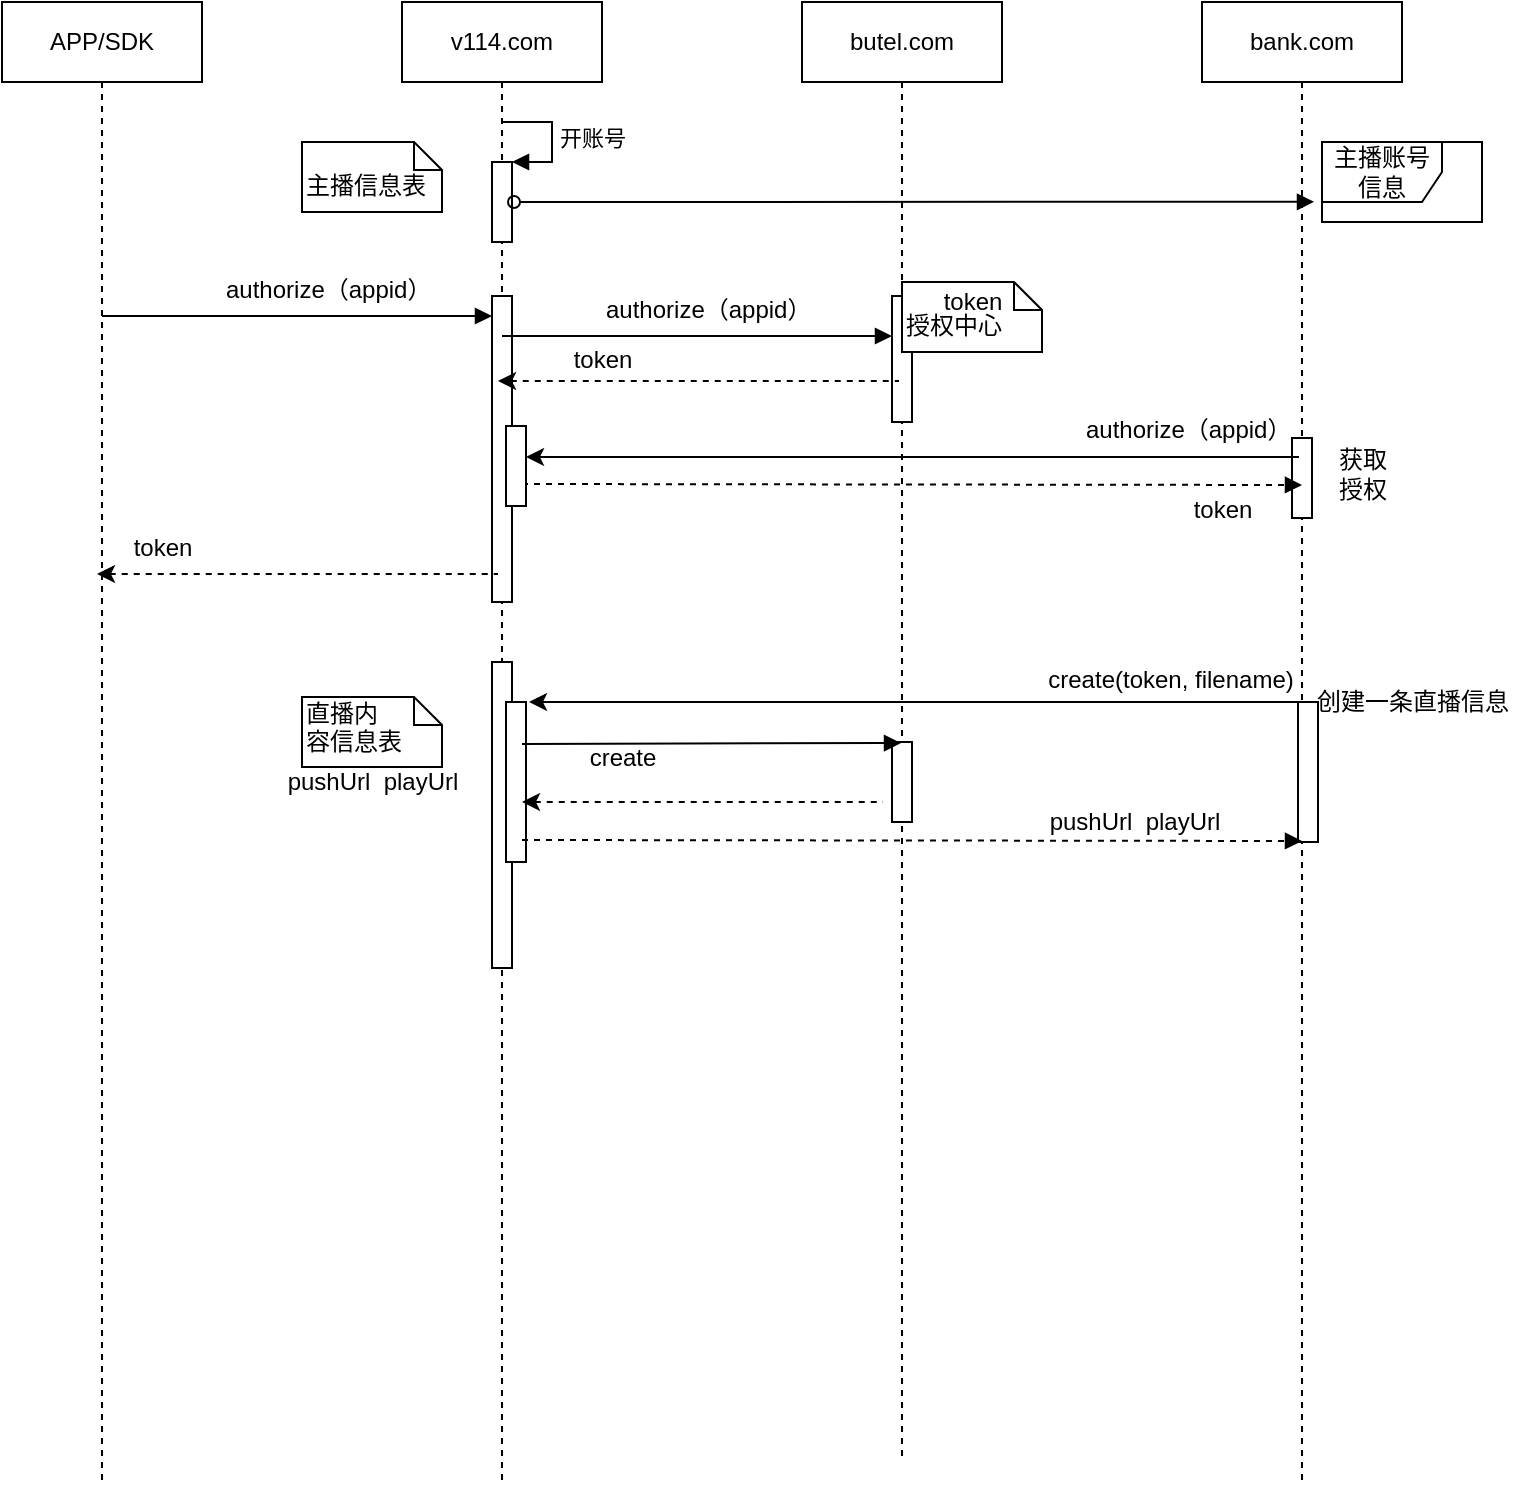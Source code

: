 <mxfile version="12.4.3" type="github" pages="1">
  <diagram id="LY2yrGZ_zxD_O-VtdUtD" name="Page-1">
    <mxGraphModel dx="868" dy="399" grid="1" gridSize="10" guides="1" tooltips="1" connect="1" arrows="1" fold="1" page="1" pageScale="1" pageWidth="827" pageHeight="1169" math="0" shadow="0">
      <root>
        <mxCell id="0"/>
        <mxCell id="1" parent="0"/>
        <mxCell id="cywywEzososkVelHdlFO-1" value="APP/SDK" style="shape=umlLifeline;perimeter=lifelinePerimeter;whiteSpace=wrap;html=1;container=1;collapsible=0;recursiveResize=0;outlineConnect=0;" vertex="1" parent="1">
          <mxGeometry x="20" y="20" width="100" height="740" as="geometry"/>
        </mxCell>
        <mxCell id="cywywEzososkVelHdlFO-2" value="v114.com" style="shape=umlLifeline;perimeter=lifelinePerimeter;whiteSpace=wrap;html=1;container=1;collapsible=0;recursiveResize=0;outlineConnect=0;" vertex="1" parent="1">
          <mxGeometry x="220" y="20" width="100" height="740" as="geometry"/>
        </mxCell>
        <mxCell id="cywywEzososkVelHdlFO-5" value="" style="html=1;points=[];perimeter=orthogonalPerimeter;" vertex="1" parent="cywywEzososkVelHdlFO-2">
          <mxGeometry x="45" y="147" width="10" height="153" as="geometry"/>
        </mxCell>
        <mxCell id="cywywEzososkVelHdlFO-9" value="" style="html=1;points=[];perimeter=orthogonalPerimeter;" vertex="1" parent="cywywEzososkVelHdlFO-2">
          <mxGeometry x="45" y="80" width="10" height="40" as="geometry"/>
        </mxCell>
        <mxCell id="cywywEzososkVelHdlFO-10" value="开账号" style="edgeStyle=orthogonalEdgeStyle;html=1;align=left;spacingLeft=2;endArrow=block;rounded=0;entryX=1;entryY=0;" edge="1" target="cywywEzososkVelHdlFO-9" parent="cywywEzososkVelHdlFO-2">
          <mxGeometry relative="1" as="geometry">
            <mxPoint x="50" y="60" as="sourcePoint"/>
            <Array as="points">
              <mxPoint x="75" y="60"/>
            </Array>
          </mxGeometry>
        </mxCell>
        <mxCell id="cywywEzososkVelHdlFO-40" value="" style="html=1;points=[];perimeter=orthogonalPerimeter;" vertex="1" parent="cywywEzososkVelHdlFO-2">
          <mxGeometry x="45" y="330" width="10" height="153" as="geometry"/>
        </mxCell>
        <mxCell id="cywywEzososkVelHdlFO-3" value="butel.com" style="shape=umlLifeline;perimeter=lifelinePerimeter;whiteSpace=wrap;html=1;container=1;collapsible=0;recursiveResize=0;outlineConnect=0;" vertex="1" parent="1">
          <mxGeometry x="420" y="20" width="100" height="730" as="geometry"/>
        </mxCell>
        <mxCell id="cywywEzososkVelHdlFO-22" value="" style="html=1;points=[];perimeter=orthogonalPerimeter;" vertex="1" parent="cywywEzososkVelHdlFO-3">
          <mxGeometry x="45" y="147" width="10" height="63" as="geometry"/>
        </mxCell>
        <mxCell id="cywywEzososkVelHdlFO-48" value="" style="html=1;points=[];perimeter=orthogonalPerimeter;" vertex="1" parent="cywywEzososkVelHdlFO-3">
          <mxGeometry x="45" y="370" width="10" height="40" as="geometry"/>
        </mxCell>
        <mxCell id="cywywEzososkVelHdlFO-4" value="bank.com" style="shape=umlLifeline;perimeter=lifelinePerimeter;whiteSpace=wrap;html=1;container=1;collapsible=0;recursiveResize=0;outlineConnect=0;" vertex="1" parent="1">
          <mxGeometry x="620" y="20" width="100" height="740" as="geometry"/>
        </mxCell>
        <mxCell id="cywywEzososkVelHdlFO-28" value="" style="html=1;points=[];perimeter=orthogonalPerimeter;" vertex="1" parent="cywywEzososkVelHdlFO-4">
          <mxGeometry x="45" y="218" width="10" height="40" as="geometry"/>
        </mxCell>
        <mxCell id="cywywEzososkVelHdlFO-44" value="" style="html=1;points=[];perimeter=orthogonalPerimeter;" vertex="1" parent="cywywEzososkVelHdlFO-4">
          <mxGeometry x="48" y="350" width="10" height="70" as="geometry"/>
        </mxCell>
        <mxCell id="cywywEzososkVelHdlFO-8" value="" style="html=1;verticalAlign=bottom;endArrow=block;" edge="1" parent="1" target="cywywEzososkVelHdlFO-5">
          <mxGeometry x="1" y="71" width="80" relative="1" as="geometry">
            <mxPoint x="70" y="177" as="sourcePoint"/>
            <mxPoint x="150" y="177" as="targetPoint"/>
            <mxPoint x="10" y="1" as="offset"/>
          </mxGeometry>
        </mxCell>
        <mxCell id="cywywEzososkVelHdlFO-13" value="主播账号信息" style="shape=umlFrame;whiteSpace=wrap;html=1;" vertex="1" parent="1">
          <mxGeometry x="680" y="90" width="80" height="40" as="geometry"/>
        </mxCell>
        <mxCell id="cywywEzososkVelHdlFO-14" value="" style="endArrow=block;startArrow=oval;endFill=1;startFill=0;html=1;entryX=0.5;entryY=0.135;entryDx=0;entryDy=0;entryPerimeter=0;" edge="1" parent="1">
          <mxGeometry width="160" relative="1" as="geometry">
            <mxPoint x="276" y="120" as="sourcePoint"/>
            <mxPoint x="676" y="119.9" as="targetPoint"/>
          </mxGeometry>
        </mxCell>
        <mxCell id="cywywEzososkVelHdlFO-15" value="&lt;br&gt;主播信息表" style="shape=note;whiteSpace=wrap;html=1;size=14;verticalAlign=top;align=left;spacingTop=-6;" vertex="1" parent="1">
          <mxGeometry x="170" y="90" width="70" height="35" as="geometry"/>
        </mxCell>
        <mxCell id="cywywEzososkVelHdlFO-16" value="authorize（appid）" style="text;html=1;" vertex="1" parent="1">
          <mxGeometry x="130" y="150" width="110" height="30" as="geometry"/>
        </mxCell>
        <mxCell id="cywywEzososkVelHdlFO-19" value="" style="html=1;verticalAlign=bottom;endArrow=none;startArrow=classic;startFill=1;endFill=0;dashed=1;" edge="1" parent="1">
          <mxGeometry x="1" y="71" width="80" relative="1" as="geometry">
            <mxPoint x="67.5" y="306" as="sourcePoint"/>
            <mxPoint x="268" y="306" as="targetPoint"/>
            <mxPoint x="10" y="1" as="offset"/>
          </mxGeometry>
        </mxCell>
        <mxCell id="cywywEzososkVelHdlFO-20" value="token" style="text;html=1;align=center;verticalAlign=middle;resizable=0;points=[];;autosize=1;" vertex="1" parent="1">
          <mxGeometry x="80" y="283" width="40" height="20" as="geometry"/>
        </mxCell>
        <mxCell id="cywywEzososkVelHdlFO-23" value="" style="html=1;verticalAlign=bottom;endArrow=block;" edge="1" parent="1">
          <mxGeometry x="1" y="71" width="80" relative="1" as="geometry">
            <mxPoint x="270" y="187" as="sourcePoint"/>
            <mxPoint x="465" y="187" as="targetPoint"/>
            <mxPoint x="10" y="1" as="offset"/>
          </mxGeometry>
        </mxCell>
        <mxCell id="cywywEzososkVelHdlFO-24" value="" style="html=1;verticalAlign=bottom;endArrow=none;startArrow=classic;startFill=1;endFill=0;dashed=1;" edge="1" parent="1">
          <mxGeometry x="1" y="71" width="80" relative="1" as="geometry">
            <mxPoint x="268" y="209.5" as="sourcePoint"/>
            <mxPoint x="468.5" y="209.5" as="targetPoint"/>
            <mxPoint x="10" y="1" as="offset"/>
          </mxGeometry>
        </mxCell>
        <mxCell id="cywywEzososkVelHdlFO-25" value="token" style="text;html=1;align=center;verticalAlign=middle;resizable=0;points=[];;autosize=1;" vertex="1" parent="1">
          <mxGeometry x="300" y="189" width="40" height="20" as="geometry"/>
        </mxCell>
        <mxCell id="cywywEzososkVelHdlFO-26" value="authorize（appid）" style="text;html=1;" vertex="1" parent="1">
          <mxGeometry x="320" y="160" width="110" height="30" as="geometry"/>
        </mxCell>
        <mxCell id="cywywEzososkVelHdlFO-31" value="&lt;br&gt;授权中心" style="shape=note;whiteSpace=wrap;html=1;size=14;verticalAlign=top;align=left;spacingTop=-6;" vertex="1" parent="1">
          <mxGeometry x="470" y="160" width="70" height="35" as="geometry"/>
        </mxCell>
        <mxCell id="cywywEzososkVelHdlFO-33" value="" style="html=1;verticalAlign=bottom;endArrow=none;startArrow=classic;startFill=1;endFill=0;" edge="1" parent="1" source="cywywEzososkVelHdlFO-37">
          <mxGeometry x="1" y="71" width="80" relative="1" as="geometry">
            <mxPoint x="468" y="247.5" as="sourcePoint"/>
            <mxPoint x="668.5" y="247.5" as="targetPoint"/>
            <mxPoint x="10" y="1" as="offset"/>
          </mxGeometry>
        </mxCell>
        <mxCell id="cywywEzososkVelHdlFO-34" value="token" style="text;html=1;align=center;verticalAlign=middle;resizable=0;points=[];;autosize=1;" vertex="1" parent="1">
          <mxGeometry x="485" y="160" width="40" height="20" as="geometry"/>
        </mxCell>
        <mxCell id="cywywEzososkVelHdlFO-35" value="" style="html=1;verticalAlign=bottom;endArrow=block;dashed=1;" edge="1" parent="1">
          <mxGeometry x="1" y="71" width="80" relative="1" as="geometry">
            <mxPoint x="280" y="261" as="sourcePoint"/>
            <mxPoint x="670" y="261.5" as="targetPoint"/>
            <mxPoint x="10" y="1" as="offset"/>
          </mxGeometry>
        </mxCell>
        <mxCell id="cywywEzososkVelHdlFO-36" value="获取&lt;br&gt;授权" style="text;html=1;align=center;verticalAlign=middle;resizable=0;points=[];;autosize=1;" vertex="1" parent="1">
          <mxGeometry x="680" y="241" width="40" height="30" as="geometry"/>
        </mxCell>
        <mxCell id="cywywEzososkVelHdlFO-37" value="" style="html=1;points=[];perimeter=orthogonalPerimeter;" vertex="1" parent="1">
          <mxGeometry x="272" y="232" width="10" height="40" as="geometry"/>
        </mxCell>
        <mxCell id="cywywEzososkVelHdlFO-38" value="authorize（appid）" style="text;html=1;" vertex="1" parent="1">
          <mxGeometry x="560" y="220" width="110" height="30" as="geometry"/>
        </mxCell>
        <mxCell id="cywywEzososkVelHdlFO-39" value="token" style="text;html=1;align=center;verticalAlign=middle;resizable=0;points=[];;autosize=1;" vertex="1" parent="1">
          <mxGeometry x="610" y="264" width="40" height="20" as="geometry"/>
        </mxCell>
        <mxCell id="cywywEzososkVelHdlFO-41" value="" style="html=1;verticalAlign=bottom;endArrow=none;startArrow=classic;startFill=1;endFill=0;" edge="1" parent="1">
          <mxGeometry x="1" y="71" width="80" relative="1" as="geometry">
            <mxPoint x="283.5" y="370" as="sourcePoint"/>
            <mxPoint x="670" y="370" as="targetPoint"/>
            <mxPoint x="10" y="1" as="offset"/>
          </mxGeometry>
        </mxCell>
        <mxCell id="cywywEzososkVelHdlFO-42" value="" style="html=1;points=[];perimeter=orthogonalPerimeter;" vertex="1" parent="1">
          <mxGeometry x="272" y="370" width="10" height="80" as="geometry"/>
        </mxCell>
        <mxCell id="cywywEzososkVelHdlFO-43" value="" style="html=1;verticalAlign=bottom;endArrow=block;dashed=1;" edge="1" parent="1">
          <mxGeometry x="1" y="71" width="80" relative="1" as="geometry">
            <mxPoint x="280" y="439" as="sourcePoint"/>
            <mxPoint x="670" y="439.5" as="targetPoint"/>
            <mxPoint x="10" y="1" as="offset"/>
          </mxGeometry>
        </mxCell>
        <mxCell id="cywywEzososkVelHdlFO-45" value="创建一条直播信息" style="text;html=1;align=center;verticalAlign=middle;resizable=0;points=[];;autosize=1;" vertex="1" parent="1">
          <mxGeometry x="670" y="360" width="110" height="20" as="geometry"/>
        </mxCell>
        <mxCell id="cywywEzososkVelHdlFO-46" value="create(token, filename)" style="text;html=1;align=center;verticalAlign=middle;resizable=0;points=[];;autosize=1;" vertex="1" parent="1">
          <mxGeometry x="534" y="349" width="140" height="20" as="geometry"/>
        </mxCell>
        <mxCell id="cywywEzososkVelHdlFO-47" value="pushUrl&amp;nbsp; playUrl" style="text;html=1;align=center;verticalAlign=middle;resizable=0;points=[];;autosize=1;" vertex="1" parent="1">
          <mxGeometry x="536" y="420" width="100" height="20" as="geometry"/>
        </mxCell>
        <mxCell id="cywywEzososkVelHdlFO-49" value="" style="html=1;verticalAlign=bottom;endArrow=block;" edge="1" parent="1">
          <mxGeometry x="1" y="71" width="80" relative="1" as="geometry">
            <mxPoint x="280" y="391" as="sourcePoint"/>
            <mxPoint x="469.5" y="390.5" as="targetPoint"/>
            <mxPoint x="10" y="1" as="offset"/>
          </mxGeometry>
        </mxCell>
        <mxCell id="cywywEzososkVelHdlFO-50" value="" style="html=1;verticalAlign=bottom;endArrow=none;startArrow=classic;startFill=1;endFill=0;dashed=1;" edge="1" parent="1">
          <mxGeometry x="1" y="71" width="80" relative="1" as="geometry">
            <mxPoint x="280" y="420" as="sourcePoint"/>
            <mxPoint x="460.5" y="420" as="targetPoint"/>
            <mxPoint x="10" y="1" as="offset"/>
          </mxGeometry>
        </mxCell>
        <mxCell id="cywywEzososkVelHdlFO-53" value="create" style="text;html=1;align=center;verticalAlign=middle;resizable=0;points=[];;autosize=1;" vertex="1" parent="1">
          <mxGeometry x="305" y="388" width="50" height="20" as="geometry"/>
        </mxCell>
        <mxCell id="cywywEzososkVelHdlFO-55" value="pushUrl&amp;nbsp; playUrl" style="text;html=1;align=center;verticalAlign=middle;resizable=0;points=[];;autosize=1;" vertex="1" parent="1">
          <mxGeometry x="155" y="400" width="100" height="20" as="geometry"/>
        </mxCell>
        <mxCell id="cywywEzososkVelHdlFO-56" value="直播内&lt;br&gt;容信息表" style="shape=note;whiteSpace=wrap;html=1;size=14;verticalAlign=top;align=left;spacingTop=-6;" vertex="1" parent="1">
          <mxGeometry x="170" y="367.5" width="70" height="35" as="geometry"/>
        </mxCell>
      </root>
    </mxGraphModel>
  </diagram>
</mxfile>
